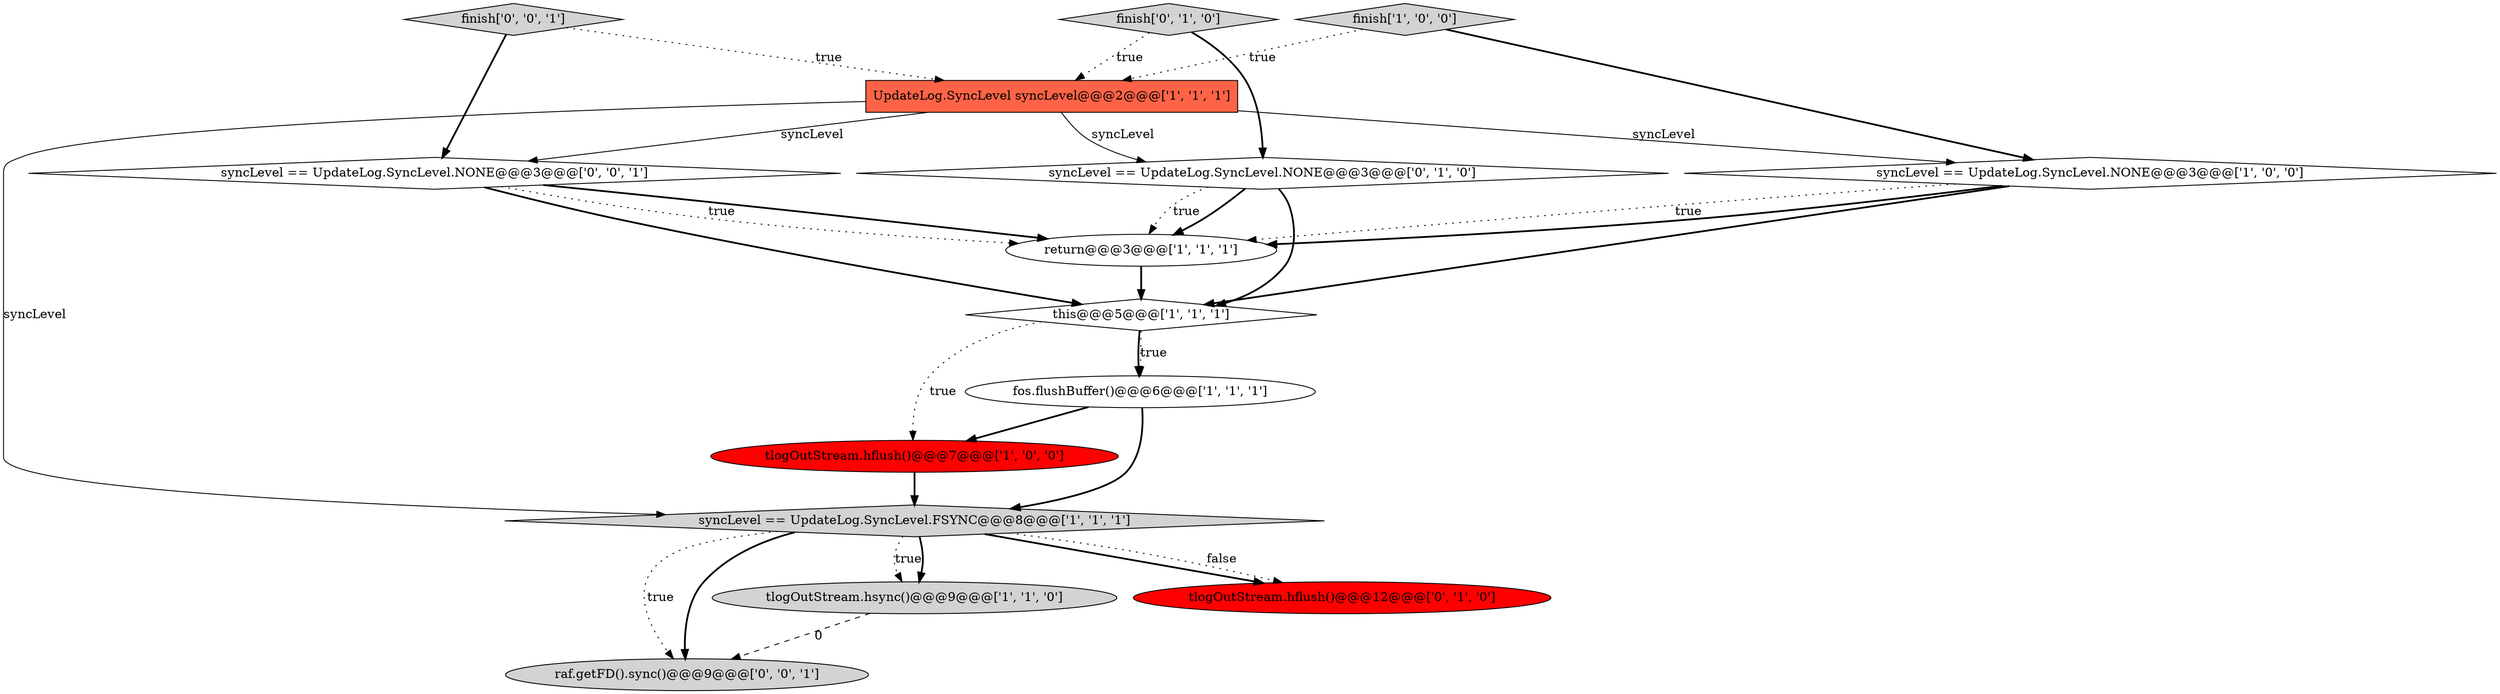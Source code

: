 digraph {
2 [style = filled, label = "UpdateLog.SyncLevel syncLevel@@@2@@@['1', '1', '1']", fillcolor = tomato, shape = box image = "AAA0AAABBB1BBB"];
1 [style = filled, label = "tlogOutStream.hflush()@@@7@@@['1', '0', '0']", fillcolor = red, shape = ellipse image = "AAA1AAABBB1BBB"];
8 [style = filled, label = "fos.flushBuffer()@@@6@@@['1', '1', '1']", fillcolor = white, shape = ellipse image = "AAA0AAABBB1BBB"];
6 [style = filled, label = "finish['1', '0', '0']", fillcolor = lightgray, shape = diamond image = "AAA0AAABBB1BBB"];
13 [style = filled, label = "finish['0', '0', '1']", fillcolor = lightgray, shape = diamond image = "AAA0AAABBB3BBB"];
14 [style = filled, label = "raf.getFD().sync()@@@9@@@['0', '0', '1']", fillcolor = lightgray, shape = ellipse image = "AAA0AAABBB3BBB"];
9 [style = filled, label = "tlogOutStream.hflush()@@@12@@@['0', '1', '0']", fillcolor = red, shape = ellipse image = "AAA1AAABBB2BBB"];
4 [style = filled, label = "return@@@3@@@['1', '1', '1']", fillcolor = white, shape = ellipse image = "AAA0AAABBB1BBB"];
5 [style = filled, label = "syncLevel == UpdateLog.SyncLevel.FSYNC@@@8@@@['1', '1', '1']", fillcolor = lightgray, shape = diamond image = "AAA0AAABBB1BBB"];
0 [style = filled, label = "syncLevel == UpdateLog.SyncLevel.NONE@@@3@@@['1', '0', '0']", fillcolor = white, shape = diamond image = "AAA0AAABBB1BBB"];
3 [style = filled, label = "this@@@5@@@['1', '1', '1']", fillcolor = white, shape = diamond image = "AAA0AAABBB1BBB"];
12 [style = filled, label = "syncLevel == UpdateLog.SyncLevel.NONE@@@3@@@['0', '0', '1']", fillcolor = white, shape = diamond image = "AAA0AAABBB3BBB"];
11 [style = filled, label = "finish['0', '1', '0']", fillcolor = lightgray, shape = diamond image = "AAA0AAABBB2BBB"];
10 [style = filled, label = "syncLevel == UpdateLog.SyncLevel.NONE@@@3@@@['0', '1', '0']", fillcolor = white, shape = diamond image = "AAA0AAABBB2BBB"];
7 [style = filled, label = "tlogOutStream.hsync()@@@9@@@['1', '1', '0']", fillcolor = lightgray, shape = ellipse image = "AAA0AAABBB1BBB"];
1->5 [style = bold, label=""];
0->3 [style = bold, label=""];
5->14 [style = dotted, label="true"];
4->3 [style = bold, label=""];
5->9 [style = bold, label=""];
7->14 [style = dashed, label="0"];
2->0 [style = solid, label="syncLevel"];
0->4 [style = dotted, label="true"];
2->10 [style = solid, label="syncLevel"];
10->3 [style = bold, label=""];
6->0 [style = bold, label=""];
5->14 [style = bold, label=""];
13->2 [style = dotted, label="true"];
8->1 [style = bold, label=""];
11->2 [style = dotted, label="true"];
6->2 [style = dotted, label="true"];
13->12 [style = bold, label=""];
8->5 [style = bold, label=""];
12->4 [style = bold, label=""];
0->4 [style = bold, label=""];
5->7 [style = dotted, label="true"];
11->10 [style = bold, label=""];
3->8 [style = bold, label=""];
2->12 [style = solid, label="syncLevel"];
10->4 [style = bold, label=""];
5->9 [style = dotted, label="false"];
5->7 [style = bold, label=""];
12->4 [style = dotted, label="true"];
12->3 [style = bold, label=""];
2->5 [style = solid, label="syncLevel"];
10->4 [style = dotted, label="true"];
3->8 [style = dotted, label="true"];
3->1 [style = dotted, label="true"];
}
